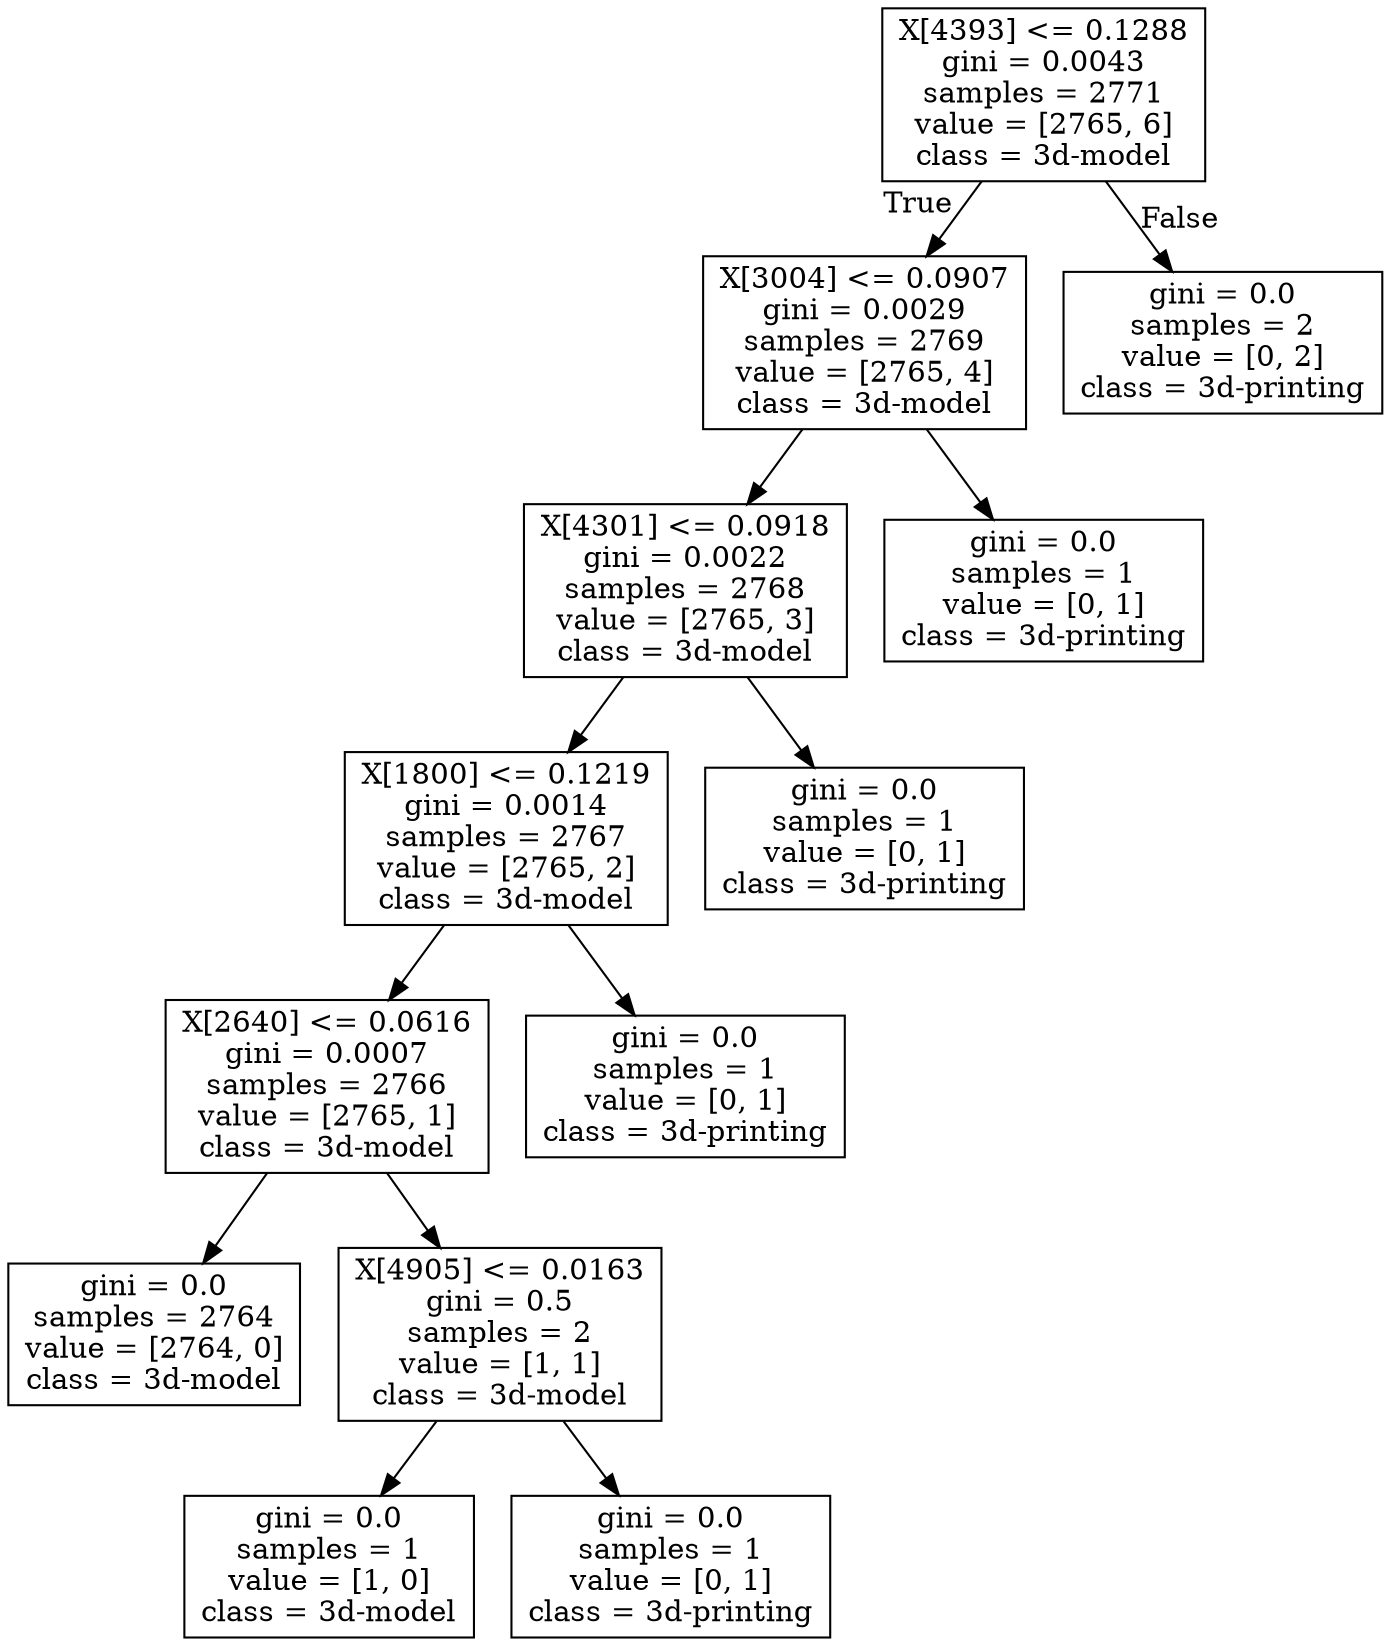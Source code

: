 digraph Tree {
node [shape=box] ;
0 [label="X[4393] <= 0.1288\ngini = 0.0043\nsamples = 2771\nvalue = [2765, 6]\nclass = 3d-model"] ;
1 [label="X[3004] <= 0.0907\ngini = 0.0029\nsamples = 2769\nvalue = [2765, 4]\nclass = 3d-model"] ;
0 -> 1 [labeldistance=2.5, labelangle=45, headlabel="True"] ;
2 [label="X[4301] <= 0.0918\ngini = 0.0022\nsamples = 2768\nvalue = [2765, 3]\nclass = 3d-model"] ;
1 -> 2 ;
3 [label="X[1800] <= 0.1219\ngini = 0.0014\nsamples = 2767\nvalue = [2765, 2]\nclass = 3d-model"] ;
2 -> 3 ;
4 [label="X[2640] <= 0.0616\ngini = 0.0007\nsamples = 2766\nvalue = [2765, 1]\nclass = 3d-model"] ;
3 -> 4 ;
5 [label="gini = 0.0\nsamples = 2764\nvalue = [2764, 0]\nclass = 3d-model"] ;
4 -> 5 ;
6 [label="X[4905] <= 0.0163\ngini = 0.5\nsamples = 2\nvalue = [1, 1]\nclass = 3d-model"] ;
4 -> 6 ;
7 [label="gini = 0.0\nsamples = 1\nvalue = [1, 0]\nclass = 3d-model"] ;
6 -> 7 ;
8 [label="gini = 0.0\nsamples = 1\nvalue = [0, 1]\nclass = 3d-printing"] ;
6 -> 8 ;
9 [label="gini = 0.0\nsamples = 1\nvalue = [0, 1]\nclass = 3d-printing"] ;
3 -> 9 ;
10 [label="gini = 0.0\nsamples = 1\nvalue = [0, 1]\nclass = 3d-printing"] ;
2 -> 10 ;
11 [label="gini = 0.0\nsamples = 1\nvalue = [0, 1]\nclass = 3d-printing"] ;
1 -> 11 ;
12 [label="gini = 0.0\nsamples = 2\nvalue = [0, 2]\nclass = 3d-printing"] ;
0 -> 12 [labeldistance=2.5, labelangle=-45, headlabel="False"] ;
}